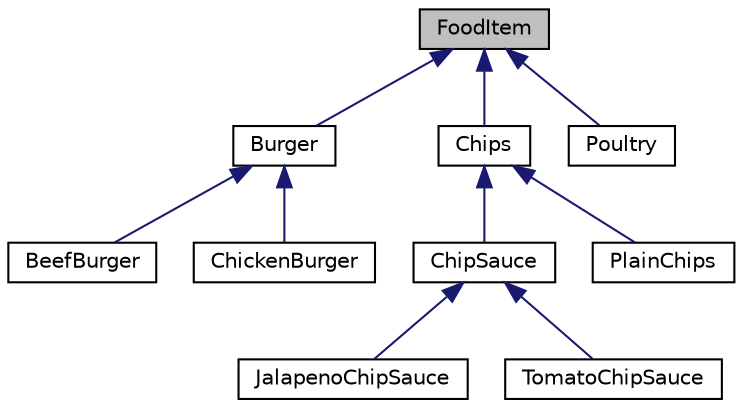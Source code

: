 digraph "FoodItem"
{
 // LATEX_PDF_SIZE
  edge [fontname="Helvetica",fontsize="10",labelfontname="Helvetica",labelfontsize="10"];
  node [fontname="Helvetica",fontsize="10",shape=record];
  Node1 [label="FoodItem",height=0.2,width=0.4,color="black", fillcolor="grey75", style="filled", fontcolor="black",tooltip="Represents a food item that can be cooked."];
  Node1 -> Node2 [dir="back",color="midnightblue",fontsize="10",style="solid",fontname="Helvetica"];
  Node2 [label="Burger",height=0.2,width=0.4,color="black", fillcolor="white", style="filled",URL="$classBurger.html",tooltip="Represents a burger as a type of food item."];
  Node2 -> Node3 [dir="back",color="midnightblue",fontsize="10",style="solid",fontname="Helvetica"];
  Node3 [label="BeefBurger",height=0.2,width=0.4,color="black", fillcolor="white", style="filled",URL="$classBeefBurger.html",tooltip="Represents a beef burger, a specific type of burger."];
  Node2 -> Node4 [dir="back",color="midnightblue",fontsize="10",style="solid",fontname="Helvetica"];
  Node4 [label="ChickenBurger",height=0.2,width=0.4,color="black", fillcolor="white", style="filled",URL="$classChickenBurger.html",tooltip="Represents a Chicken burger, a specific type of burger."];
  Node1 -> Node5 [dir="back",color="midnightblue",fontsize="10",style="solid",fontname="Helvetica"];
  Node5 [label="Chips",height=0.2,width=0.4,color="black", fillcolor="white", style="filled",URL="$classChips.html",tooltip="Represents a type of food item: chips."];
  Node5 -> Node6 [dir="back",color="midnightblue",fontsize="10",style="solid",fontname="Helvetica"];
  Node6 [label="ChipSauce",height=0.2,width=0.4,color="black", fillcolor="white", style="filled",URL="$classChipSauce.html",tooltip="Represents a type of sauce for chips."];
  Node6 -> Node7 [dir="back",color="midnightblue",fontsize="10",style="solid",fontname="Helvetica"];
  Node7 [label="JalapenoChipSauce",height=0.2,width=0.4,color="black", fillcolor="white", style="filled",URL="$classJalapenoChipSauce.html",tooltip="Represents a type of sauce for chips: jalapeno-based sauce."];
  Node6 -> Node8 [dir="back",color="midnightblue",fontsize="10",style="solid",fontname="Helvetica"];
  Node8 [label="TomatoChipSauce",height=0.2,width=0.4,color="black", fillcolor="white", style="filled",URL="$classTomatoChipSauce.html",tooltip="Represents a type of sauce for chips: tomato-based sauce."];
  Node5 -> Node9 [dir="back",color="midnightblue",fontsize="10",style="solid",fontname="Helvetica"];
  Node9 [label="PlainChips",height=0.2,width=0.4,color="black", fillcolor="white", style="filled",URL="$classPlainChips.html",tooltip="Represents a specific type of chips: plain chips."];
  Node1 -> Node10 [dir="back",color="midnightblue",fontsize="10",style="solid",fontname="Helvetica"];
  Node10 [label="Poultry",height=0.2,width=0.4,color="black", fillcolor="white", style="filled",URL="$classPoultry.html",tooltip="Represents a type of food item: poultry dish."];
}

